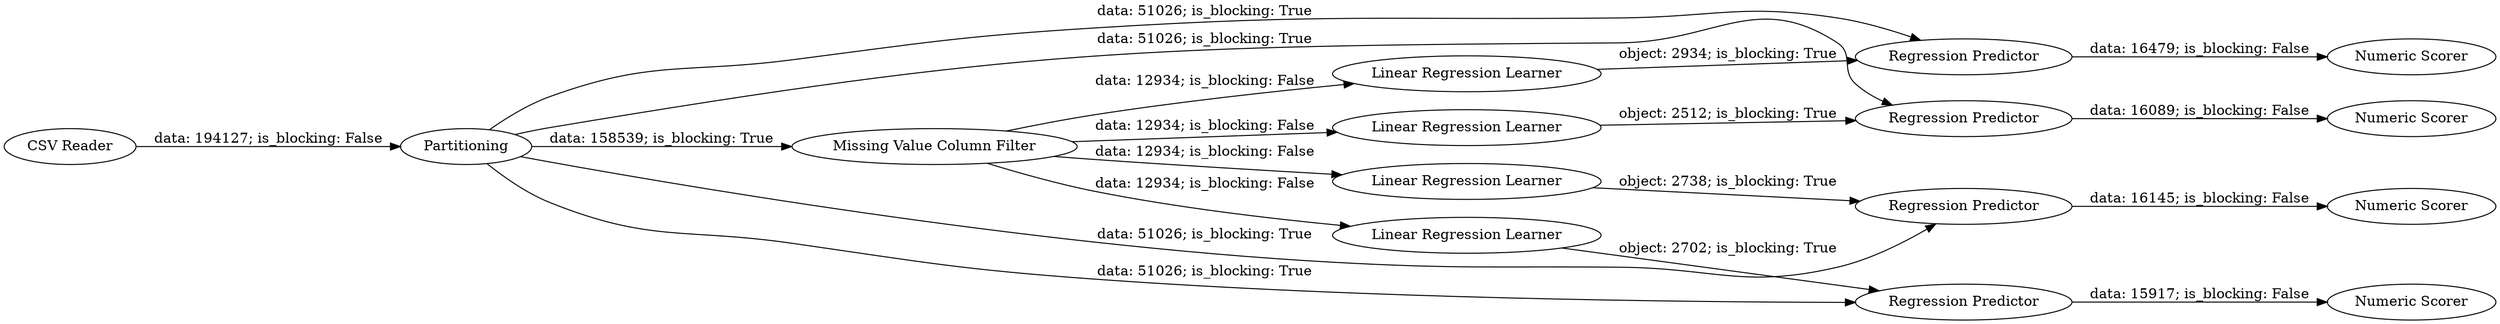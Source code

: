 digraph {
	"-8569993105215183479_15" [label="Regression Predictor"]
	"-8569993105215183479_14" [label="Linear Regression Learner"]
	"-8569993105215183479_12" [label="Numeric Scorer"]
	"-8569993105215183479_16" [label="Numeric Scorer"]
	"-8569993105215183479_8" [label="Regression Predictor"]
	"-8569993105215183479_13" [label="Numeric Scorer"]
	"-8569993105215183479_11" [label="Numeric Scorer"]
	"-8569993105215183479_7" [label="Regression Predictor"]
	"-8569993105215183479_3" [label="Linear Regression Learner"]
	"-8569993105215183479_1" [label="CSV Reader"]
	"-8569993105215183479_10" [label=Partitioning]
	"-8569993105215183479_5" [label="Linear Regression Learner"]
	"-8569993105215183479_4" [label="Missing Value Column Filter"]
	"-8569993105215183479_9" [label="Regression Predictor"]
	"-8569993105215183479_6" [label="Linear Regression Learner"]
	"-8569993105215183479_4" -> "-8569993105215183479_14" [label="data: 12934; is_blocking: False"]
	"-8569993105215183479_5" -> "-8569993105215183479_8" [label="object: 2702; is_blocking: True"]
	"-8569993105215183479_4" -> "-8569993105215183479_5" [label="data: 12934; is_blocking: False"]
	"-8569993105215183479_4" -> "-8569993105215183479_6" [label="data: 12934; is_blocking: False"]
	"-8569993105215183479_3" -> "-8569993105215183479_9" [label="object: 2512; is_blocking: True"]
	"-8569993105215183479_10" -> "-8569993105215183479_4" [label="data: 158539; is_blocking: True"]
	"-8569993105215183479_10" -> "-8569993105215183479_9" [label="data: 51026; is_blocking: True"]
	"-8569993105215183479_7" -> "-8569993105215183479_11" [label="data: 16145; is_blocking: False"]
	"-8569993105215183479_10" -> "-8569993105215183479_15" [label="data: 51026; is_blocking: True"]
	"-8569993105215183479_1" -> "-8569993105215183479_10" [label="data: 194127; is_blocking: False"]
	"-8569993105215183479_15" -> "-8569993105215183479_16" [label="data: 16479; is_blocking: False"]
	"-8569993105215183479_8" -> "-8569993105215183479_12" [label="data: 15917; is_blocking: False"]
	"-8569993105215183479_6" -> "-8569993105215183479_7" [label="object: 2738; is_blocking: True"]
	"-8569993105215183479_10" -> "-8569993105215183479_7" [label="data: 51026; is_blocking: True"]
	"-8569993105215183479_14" -> "-8569993105215183479_15" [label="object: 2934; is_blocking: True"]
	"-8569993105215183479_10" -> "-8569993105215183479_8" [label="data: 51026; is_blocking: True"]
	"-8569993105215183479_9" -> "-8569993105215183479_13" [label="data: 16089; is_blocking: False"]
	"-8569993105215183479_4" -> "-8569993105215183479_3" [label="data: 12934; is_blocking: False"]
	rankdir=LR
}
